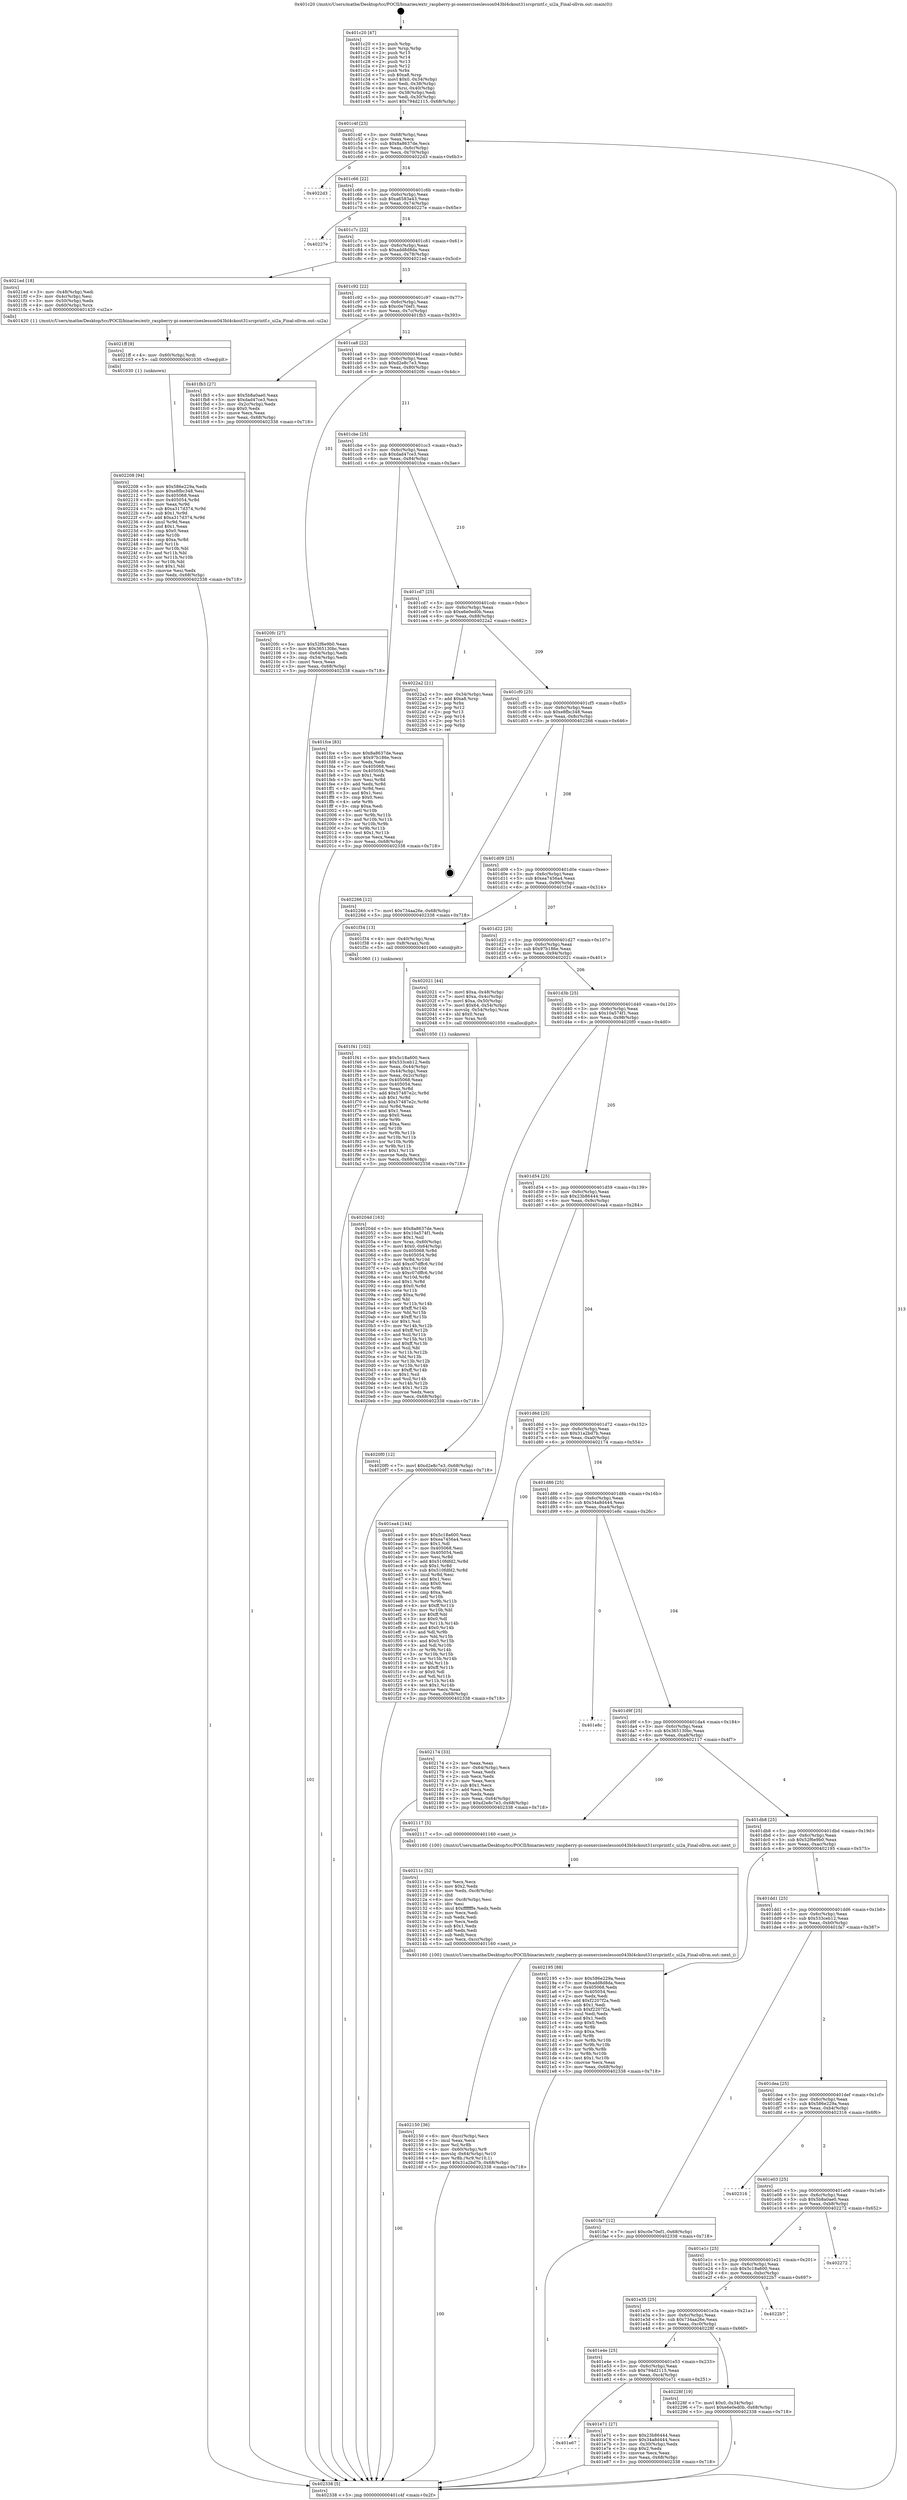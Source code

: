 digraph "0x401c20" {
  label = "0x401c20 (/mnt/c/Users/mathe/Desktop/tcc/POCII/binaries/extr_raspberry-pi-osexerciseslesson043bl4ckout31srcprintf.c_ui2a_Final-ollvm.out::main(0))"
  labelloc = "t"
  node[shape=record]

  Entry [label="",width=0.3,height=0.3,shape=circle,fillcolor=black,style=filled]
  "0x401c4f" [label="{
     0x401c4f [23]\l
     | [instrs]\l
     &nbsp;&nbsp;0x401c4f \<+3\>: mov -0x68(%rbp),%eax\l
     &nbsp;&nbsp;0x401c52 \<+2\>: mov %eax,%ecx\l
     &nbsp;&nbsp;0x401c54 \<+6\>: sub $0x8a8637de,%ecx\l
     &nbsp;&nbsp;0x401c5a \<+3\>: mov %eax,-0x6c(%rbp)\l
     &nbsp;&nbsp;0x401c5d \<+3\>: mov %ecx,-0x70(%rbp)\l
     &nbsp;&nbsp;0x401c60 \<+6\>: je 00000000004022d3 \<main+0x6b3\>\l
  }"]
  "0x4022d3" [label="{
     0x4022d3\l
  }", style=dashed]
  "0x401c66" [label="{
     0x401c66 [22]\l
     | [instrs]\l
     &nbsp;&nbsp;0x401c66 \<+5\>: jmp 0000000000401c6b \<main+0x4b\>\l
     &nbsp;&nbsp;0x401c6b \<+3\>: mov -0x6c(%rbp),%eax\l
     &nbsp;&nbsp;0x401c6e \<+5\>: sub $0xa6583a43,%eax\l
     &nbsp;&nbsp;0x401c73 \<+3\>: mov %eax,-0x74(%rbp)\l
     &nbsp;&nbsp;0x401c76 \<+6\>: je 000000000040227e \<main+0x65e\>\l
  }"]
  Exit [label="",width=0.3,height=0.3,shape=circle,fillcolor=black,style=filled,peripheries=2]
  "0x40227e" [label="{
     0x40227e\l
  }", style=dashed]
  "0x401c7c" [label="{
     0x401c7c [22]\l
     | [instrs]\l
     &nbsp;&nbsp;0x401c7c \<+5\>: jmp 0000000000401c81 \<main+0x61\>\l
     &nbsp;&nbsp;0x401c81 \<+3\>: mov -0x6c(%rbp),%eax\l
     &nbsp;&nbsp;0x401c84 \<+5\>: sub $0xadd8d8da,%eax\l
     &nbsp;&nbsp;0x401c89 \<+3\>: mov %eax,-0x78(%rbp)\l
     &nbsp;&nbsp;0x401c8c \<+6\>: je 00000000004021ed \<main+0x5cd\>\l
  }"]
  "0x402208" [label="{
     0x402208 [94]\l
     | [instrs]\l
     &nbsp;&nbsp;0x402208 \<+5\>: mov $0x586e229a,%edx\l
     &nbsp;&nbsp;0x40220d \<+5\>: mov $0xe8fbc348,%esi\l
     &nbsp;&nbsp;0x402212 \<+7\>: mov 0x405068,%eax\l
     &nbsp;&nbsp;0x402219 \<+8\>: mov 0x405054,%r8d\l
     &nbsp;&nbsp;0x402221 \<+3\>: mov %eax,%r9d\l
     &nbsp;&nbsp;0x402224 \<+7\>: sub $0xa317d374,%r9d\l
     &nbsp;&nbsp;0x40222b \<+4\>: sub $0x1,%r9d\l
     &nbsp;&nbsp;0x40222f \<+7\>: add $0xa317d374,%r9d\l
     &nbsp;&nbsp;0x402236 \<+4\>: imul %r9d,%eax\l
     &nbsp;&nbsp;0x40223a \<+3\>: and $0x1,%eax\l
     &nbsp;&nbsp;0x40223d \<+3\>: cmp $0x0,%eax\l
     &nbsp;&nbsp;0x402240 \<+4\>: sete %r10b\l
     &nbsp;&nbsp;0x402244 \<+4\>: cmp $0xa,%r8d\l
     &nbsp;&nbsp;0x402248 \<+4\>: setl %r11b\l
     &nbsp;&nbsp;0x40224c \<+3\>: mov %r10b,%bl\l
     &nbsp;&nbsp;0x40224f \<+3\>: and %r11b,%bl\l
     &nbsp;&nbsp;0x402252 \<+3\>: xor %r11b,%r10b\l
     &nbsp;&nbsp;0x402255 \<+3\>: or %r10b,%bl\l
     &nbsp;&nbsp;0x402258 \<+3\>: test $0x1,%bl\l
     &nbsp;&nbsp;0x40225b \<+3\>: cmovne %esi,%edx\l
     &nbsp;&nbsp;0x40225e \<+3\>: mov %edx,-0x68(%rbp)\l
     &nbsp;&nbsp;0x402261 \<+5\>: jmp 0000000000402338 \<main+0x718\>\l
  }"]
  "0x4021ed" [label="{
     0x4021ed [18]\l
     | [instrs]\l
     &nbsp;&nbsp;0x4021ed \<+3\>: mov -0x48(%rbp),%edi\l
     &nbsp;&nbsp;0x4021f0 \<+3\>: mov -0x4c(%rbp),%esi\l
     &nbsp;&nbsp;0x4021f3 \<+3\>: mov -0x50(%rbp),%edx\l
     &nbsp;&nbsp;0x4021f6 \<+4\>: mov -0x60(%rbp),%rcx\l
     &nbsp;&nbsp;0x4021fa \<+5\>: call 0000000000401420 \<ui2a\>\l
     | [calls]\l
     &nbsp;&nbsp;0x401420 \{1\} (/mnt/c/Users/mathe/Desktop/tcc/POCII/binaries/extr_raspberry-pi-osexerciseslesson043bl4ckout31srcprintf.c_ui2a_Final-ollvm.out::ui2a)\l
  }"]
  "0x401c92" [label="{
     0x401c92 [22]\l
     | [instrs]\l
     &nbsp;&nbsp;0x401c92 \<+5\>: jmp 0000000000401c97 \<main+0x77\>\l
     &nbsp;&nbsp;0x401c97 \<+3\>: mov -0x6c(%rbp),%eax\l
     &nbsp;&nbsp;0x401c9a \<+5\>: sub $0xc0e70ef1,%eax\l
     &nbsp;&nbsp;0x401c9f \<+3\>: mov %eax,-0x7c(%rbp)\l
     &nbsp;&nbsp;0x401ca2 \<+6\>: je 0000000000401fb3 \<main+0x393\>\l
  }"]
  "0x4021ff" [label="{
     0x4021ff [9]\l
     | [instrs]\l
     &nbsp;&nbsp;0x4021ff \<+4\>: mov -0x60(%rbp),%rdi\l
     &nbsp;&nbsp;0x402203 \<+5\>: call 0000000000401030 \<free@plt\>\l
     | [calls]\l
     &nbsp;&nbsp;0x401030 \{1\} (unknown)\l
  }"]
  "0x401fb3" [label="{
     0x401fb3 [27]\l
     | [instrs]\l
     &nbsp;&nbsp;0x401fb3 \<+5\>: mov $0x5b8a0ae0,%eax\l
     &nbsp;&nbsp;0x401fb8 \<+5\>: mov $0xdad47ce3,%ecx\l
     &nbsp;&nbsp;0x401fbd \<+3\>: mov -0x2c(%rbp),%edx\l
     &nbsp;&nbsp;0x401fc0 \<+3\>: cmp $0x0,%edx\l
     &nbsp;&nbsp;0x401fc3 \<+3\>: cmove %ecx,%eax\l
     &nbsp;&nbsp;0x401fc6 \<+3\>: mov %eax,-0x68(%rbp)\l
     &nbsp;&nbsp;0x401fc9 \<+5\>: jmp 0000000000402338 \<main+0x718\>\l
  }"]
  "0x401ca8" [label="{
     0x401ca8 [22]\l
     | [instrs]\l
     &nbsp;&nbsp;0x401ca8 \<+5\>: jmp 0000000000401cad \<main+0x8d\>\l
     &nbsp;&nbsp;0x401cad \<+3\>: mov -0x6c(%rbp),%eax\l
     &nbsp;&nbsp;0x401cb0 \<+5\>: sub $0xd2e8c7e3,%eax\l
     &nbsp;&nbsp;0x401cb5 \<+3\>: mov %eax,-0x80(%rbp)\l
     &nbsp;&nbsp;0x401cb8 \<+6\>: je 00000000004020fc \<main+0x4dc\>\l
  }"]
  "0x402150" [label="{
     0x402150 [36]\l
     | [instrs]\l
     &nbsp;&nbsp;0x402150 \<+6\>: mov -0xcc(%rbp),%ecx\l
     &nbsp;&nbsp;0x402156 \<+3\>: imul %eax,%ecx\l
     &nbsp;&nbsp;0x402159 \<+3\>: mov %cl,%r8b\l
     &nbsp;&nbsp;0x40215c \<+4\>: mov -0x60(%rbp),%r9\l
     &nbsp;&nbsp;0x402160 \<+4\>: movslq -0x64(%rbp),%r10\l
     &nbsp;&nbsp;0x402164 \<+4\>: mov %r8b,(%r9,%r10,1)\l
     &nbsp;&nbsp;0x402168 \<+7\>: movl $0x31a2bd7b,-0x68(%rbp)\l
     &nbsp;&nbsp;0x40216f \<+5\>: jmp 0000000000402338 \<main+0x718\>\l
  }"]
  "0x4020fc" [label="{
     0x4020fc [27]\l
     | [instrs]\l
     &nbsp;&nbsp;0x4020fc \<+5\>: mov $0x52f6e9b0,%eax\l
     &nbsp;&nbsp;0x402101 \<+5\>: mov $0x365130bc,%ecx\l
     &nbsp;&nbsp;0x402106 \<+3\>: mov -0x64(%rbp),%edx\l
     &nbsp;&nbsp;0x402109 \<+3\>: cmp -0x54(%rbp),%edx\l
     &nbsp;&nbsp;0x40210c \<+3\>: cmovl %ecx,%eax\l
     &nbsp;&nbsp;0x40210f \<+3\>: mov %eax,-0x68(%rbp)\l
     &nbsp;&nbsp;0x402112 \<+5\>: jmp 0000000000402338 \<main+0x718\>\l
  }"]
  "0x401cbe" [label="{
     0x401cbe [25]\l
     | [instrs]\l
     &nbsp;&nbsp;0x401cbe \<+5\>: jmp 0000000000401cc3 \<main+0xa3\>\l
     &nbsp;&nbsp;0x401cc3 \<+3\>: mov -0x6c(%rbp),%eax\l
     &nbsp;&nbsp;0x401cc6 \<+5\>: sub $0xdad47ce3,%eax\l
     &nbsp;&nbsp;0x401ccb \<+6\>: mov %eax,-0x84(%rbp)\l
     &nbsp;&nbsp;0x401cd1 \<+6\>: je 0000000000401fce \<main+0x3ae\>\l
  }"]
  "0x40211c" [label="{
     0x40211c [52]\l
     | [instrs]\l
     &nbsp;&nbsp;0x40211c \<+2\>: xor %ecx,%ecx\l
     &nbsp;&nbsp;0x40211e \<+5\>: mov $0x2,%edx\l
     &nbsp;&nbsp;0x402123 \<+6\>: mov %edx,-0xc8(%rbp)\l
     &nbsp;&nbsp;0x402129 \<+1\>: cltd\l
     &nbsp;&nbsp;0x40212a \<+6\>: mov -0xc8(%rbp),%esi\l
     &nbsp;&nbsp;0x402130 \<+2\>: idiv %esi\l
     &nbsp;&nbsp;0x402132 \<+6\>: imul $0xfffffffe,%edx,%edx\l
     &nbsp;&nbsp;0x402138 \<+2\>: mov %ecx,%edi\l
     &nbsp;&nbsp;0x40213a \<+2\>: sub %edx,%edi\l
     &nbsp;&nbsp;0x40213c \<+2\>: mov %ecx,%edx\l
     &nbsp;&nbsp;0x40213e \<+3\>: sub $0x1,%edx\l
     &nbsp;&nbsp;0x402141 \<+2\>: add %edx,%edi\l
     &nbsp;&nbsp;0x402143 \<+2\>: sub %edi,%ecx\l
     &nbsp;&nbsp;0x402145 \<+6\>: mov %ecx,-0xcc(%rbp)\l
     &nbsp;&nbsp;0x40214b \<+5\>: call 0000000000401160 \<next_i\>\l
     | [calls]\l
     &nbsp;&nbsp;0x401160 \{100\} (/mnt/c/Users/mathe/Desktop/tcc/POCII/binaries/extr_raspberry-pi-osexerciseslesson043bl4ckout31srcprintf.c_ui2a_Final-ollvm.out::next_i)\l
  }"]
  "0x401fce" [label="{
     0x401fce [83]\l
     | [instrs]\l
     &nbsp;&nbsp;0x401fce \<+5\>: mov $0x8a8637de,%eax\l
     &nbsp;&nbsp;0x401fd3 \<+5\>: mov $0x97b186e,%ecx\l
     &nbsp;&nbsp;0x401fd8 \<+2\>: xor %edx,%edx\l
     &nbsp;&nbsp;0x401fda \<+7\>: mov 0x405068,%esi\l
     &nbsp;&nbsp;0x401fe1 \<+7\>: mov 0x405054,%edi\l
     &nbsp;&nbsp;0x401fe8 \<+3\>: sub $0x1,%edx\l
     &nbsp;&nbsp;0x401feb \<+3\>: mov %esi,%r8d\l
     &nbsp;&nbsp;0x401fee \<+3\>: add %edx,%r8d\l
     &nbsp;&nbsp;0x401ff1 \<+4\>: imul %r8d,%esi\l
     &nbsp;&nbsp;0x401ff5 \<+3\>: and $0x1,%esi\l
     &nbsp;&nbsp;0x401ff8 \<+3\>: cmp $0x0,%esi\l
     &nbsp;&nbsp;0x401ffb \<+4\>: sete %r9b\l
     &nbsp;&nbsp;0x401fff \<+3\>: cmp $0xa,%edi\l
     &nbsp;&nbsp;0x402002 \<+4\>: setl %r10b\l
     &nbsp;&nbsp;0x402006 \<+3\>: mov %r9b,%r11b\l
     &nbsp;&nbsp;0x402009 \<+3\>: and %r10b,%r11b\l
     &nbsp;&nbsp;0x40200c \<+3\>: xor %r10b,%r9b\l
     &nbsp;&nbsp;0x40200f \<+3\>: or %r9b,%r11b\l
     &nbsp;&nbsp;0x402012 \<+4\>: test $0x1,%r11b\l
     &nbsp;&nbsp;0x402016 \<+3\>: cmovne %ecx,%eax\l
     &nbsp;&nbsp;0x402019 \<+3\>: mov %eax,-0x68(%rbp)\l
     &nbsp;&nbsp;0x40201c \<+5\>: jmp 0000000000402338 \<main+0x718\>\l
  }"]
  "0x401cd7" [label="{
     0x401cd7 [25]\l
     | [instrs]\l
     &nbsp;&nbsp;0x401cd7 \<+5\>: jmp 0000000000401cdc \<main+0xbc\>\l
     &nbsp;&nbsp;0x401cdc \<+3\>: mov -0x6c(%rbp),%eax\l
     &nbsp;&nbsp;0x401cdf \<+5\>: sub $0xe6e0ed0b,%eax\l
     &nbsp;&nbsp;0x401ce4 \<+6\>: mov %eax,-0x88(%rbp)\l
     &nbsp;&nbsp;0x401cea \<+6\>: je 00000000004022a2 \<main+0x682\>\l
  }"]
  "0x40204d" [label="{
     0x40204d [163]\l
     | [instrs]\l
     &nbsp;&nbsp;0x40204d \<+5\>: mov $0x8a8637de,%ecx\l
     &nbsp;&nbsp;0x402052 \<+5\>: mov $0x10a574f1,%edx\l
     &nbsp;&nbsp;0x402057 \<+3\>: mov $0x1,%sil\l
     &nbsp;&nbsp;0x40205a \<+4\>: mov %rax,-0x60(%rbp)\l
     &nbsp;&nbsp;0x40205e \<+7\>: movl $0x0,-0x64(%rbp)\l
     &nbsp;&nbsp;0x402065 \<+8\>: mov 0x405068,%r8d\l
     &nbsp;&nbsp;0x40206d \<+8\>: mov 0x405054,%r9d\l
     &nbsp;&nbsp;0x402075 \<+3\>: mov %r8d,%r10d\l
     &nbsp;&nbsp;0x402078 \<+7\>: add $0xc07dffc6,%r10d\l
     &nbsp;&nbsp;0x40207f \<+4\>: sub $0x1,%r10d\l
     &nbsp;&nbsp;0x402083 \<+7\>: sub $0xc07dffc6,%r10d\l
     &nbsp;&nbsp;0x40208a \<+4\>: imul %r10d,%r8d\l
     &nbsp;&nbsp;0x40208e \<+4\>: and $0x1,%r8d\l
     &nbsp;&nbsp;0x402092 \<+4\>: cmp $0x0,%r8d\l
     &nbsp;&nbsp;0x402096 \<+4\>: sete %r11b\l
     &nbsp;&nbsp;0x40209a \<+4\>: cmp $0xa,%r9d\l
     &nbsp;&nbsp;0x40209e \<+3\>: setl %bl\l
     &nbsp;&nbsp;0x4020a1 \<+3\>: mov %r11b,%r14b\l
     &nbsp;&nbsp;0x4020a4 \<+4\>: xor $0xff,%r14b\l
     &nbsp;&nbsp;0x4020a8 \<+3\>: mov %bl,%r15b\l
     &nbsp;&nbsp;0x4020ab \<+4\>: xor $0xff,%r15b\l
     &nbsp;&nbsp;0x4020af \<+4\>: xor $0x1,%sil\l
     &nbsp;&nbsp;0x4020b3 \<+3\>: mov %r14b,%r12b\l
     &nbsp;&nbsp;0x4020b6 \<+4\>: and $0xff,%r12b\l
     &nbsp;&nbsp;0x4020ba \<+3\>: and %sil,%r11b\l
     &nbsp;&nbsp;0x4020bd \<+3\>: mov %r15b,%r13b\l
     &nbsp;&nbsp;0x4020c0 \<+4\>: and $0xff,%r13b\l
     &nbsp;&nbsp;0x4020c4 \<+3\>: and %sil,%bl\l
     &nbsp;&nbsp;0x4020c7 \<+3\>: or %r11b,%r12b\l
     &nbsp;&nbsp;0x4020ca \<+3\>: or %bl,%r13b\l
     &nbsp;&nbsp;0x4020cd \<+3\>: xor %r13b,%r12b\l
     &nbsp;&nbsp;0x4020d0 \<+3\>: or %r15b,%r14b\l
     &nbsp;&nbsp;0x4020d3 \<+4\>: xor $0xff,%r14b\l
     &nbsp;&nbsp;0x4020d7 \<+4\>: or $0x1,%sil\l
     &nbsp;&nbsp;0x4020db \<+3\>: and %sil,%r14b\l
     &nbsp;&nbsp;0x4020de \<+3\>: or %r14b,%r12b\l
     &nbsp;&nbsp;0x4020e1 \<+4\>: test $0x1,%r12b\l
     &nbsp;&nbsp;0x4020e5 \<+3\>: cmovne %edx,%ecx\l
     &nbsp;&nbsp;0x4020e8 \<+3\>: mov %ecx,-0x68(%rbp)\l
     &nbsp;&nbsp;0x4020eb \<+5\>: jmp 0000000000402338 \<main+0x718\>\l
  }"]
  "0x4022a2" [label="{
     0x4022a2 [21]\l
     | [instrs]\l
     &nbsp;&nbsp;0x4022a2 \<+3\>: mov -0x34(%rbp),%eax\l
     &nbsp;&nbsp;0x4022a5 \<+7\>: add $0xa8,%rsp\l
     &nbsp;&nbsp;0x4022ac \<+1\>: pop %rbx\l
     &nbsp;&nbsp;0x4022ad \<+2\>: pop %r12\l
     &nbsp;&nbsp;0x4022af \<+2\>: pop %r13\l
     &nbsp;&nbsp;0x4022b1 \<+2\>: pop %r14\l
     &nbsp;&nbsp;0x4022b3 \<+2\>: pop %r15\l
     &nbsp;&nbsp;0x4022b5 \<+1\>: pop %rbp\l
     &nbsp;&nbsp;0x4022b6 \<+1\>: ret\l
  }"]
  "0x401cf0" [label="{
     0x401cf0 [25]\l
     | [instrs]\l
     &nbsp;&nbsp;0x401cf0 \<+5\>: jmp 0000000000401cf5 \<main+0xd5\>\l
     &nbsp;&nbsp;0x401cf5 \<+3\>: mov -0x6c(%rbp),%eax\l
     &nbsp;&nbsp;0x401cf8 \<+5\>: sub $0xe8fbc348,%eax\l
     &nbsp;&nbsp;0x401cfd \<+6\>: mov %eax,-0x8c(%rbp)\l
     &nbsp;&nbsp;0x401d03 \<+6\>: je 0000000000402266 \<main+0x646\>\l
  }"]
  "0x401f41" [label="{
     0x401f41 [102]\l
     | [instrs]\l
     &nbsp;&nbsp;0x401f41 \<+5\>: mov $0x5c18a600,%ecx\l
     &nbsp;&nbsp;0x401f46 \<+5\>: mov $0x533ceb12,%edx\l
     &nbsp;&nbsp;0x401f4b \<+3\>: mov %eax,-0x44(%rbp)\l
     &nbsp;&nbsp;0x401f4e \<+3\>: mov -0x44(%rbp),%eax\l
     &nbsp;&nbsp;0x401f51 \<+3\>: mov %eax,-0x2c(%rbp)\l
     &nbsp;&nbsp;0x401f54 \<+7\>: mov 0x405068,%eax\l
     &nbsp;&nbsp;0x401f5b \<+7\>: mov 0x405054,%esi\l
     &nbsp;&nbsp;0x401f62 \<+3\>: mov %eax,%r8d\l
     &nbsp;&nbsp;0x401f65 \<+7\>: add $0x57487e2c,%r8d\l
     &nbsp;&nbsp;0x401f6c \<+4\>: sub $0x1,%r8d\l
     &nbsp;&nbsp;0x401f70 \<+7\>: sub $0x57487e2c,%r8d\l
     &nbsp;&nbsp;0x401f77 \<+4\>: imul %r8d,%eax\l
     &nbsp;&nbsp;0x401f7b \<+3\>: and $0x1,%eax\l
     &nbsp;&nbsp;0x401f7e \<+3\>: cmp $0x0,%eax\l
     &nbsp;&nbsp;0x401f81 \<+4\>: sete %r9b\l
     &nbsp;&nbsp;0x401f85 \<+3\>: cmp $0xa,%esi\l
     &nbsp;&nbsp;0x401f88 \<+4\>: setl %r10b\l
     &nbsp;&nbsp;0x401f8c \<+3\>: mov %r9b,%r11b\l
     &nbsp;&nbsp;0x401f8f \<+3\>: and %r10b,%r11b\l
     &nbsp;&nbsp;0x401f92 \<+3\>: xor %r10b,%r9b\l
     &nbsp;&nbsp;0x401f95 \<+3\>: or %r9b,%r11b\l
     &nbsp;&nbsp;0x401f98 \<+4\>: test $0x1,%r11b\l
     &nbsp;&nbsp;0x401f9c \<+3\>: cmovne %edx,%ecx\l
     &nbsp;&nbsp;0x401f9f \<+3\>: mov %ecx,-0x68(%rbp)\l
     &nbsp;&nbsp;0x401fa2 \<+5\>: jmp 0000000000402338 \<main+0x718\>\l
  }"]
  "0x402266" [label="{
     0x402266 [12]\l
     | [instrs]\l
     &nbsp;&nbsp;0x402266 \<+7\>: movl $0x734aa26e,-0x68(%rbp)\l
     &nbsp;&nbsp;0x40226d \<+5\>: jmp 0000000000402338 \<main+0x718\>\l
  }"]
  "0x401d09" [label="{
     0x401d09 [25]\l
     | [instrs]\l
     &nbsp;&nbsp;0x401d09 \<+5\>: jmp 0000000000401d0e \<main+0xee\>\l
     &nbsp;&nbsp;0x401d0e \<+3\>: mov -0x6c(%rbp),%eax\l
     &nbsp;&nbsp;0x401d11 \<+5\>: sub $0xea7456a4,%eax\l
     &nbsp;&nbsp;0x401d16 \<+6\>: mov %eax,-0x90(%rbp)\l
     &nbsp;&nbsp;0x401d1c \<+6\>: je 0000000000401f34 \<main+0x314\>\l
  }"]
  "0x401c20" [label="{
     0x401c20 [47]\l
     | [instrs]\l
     &nbsp;&nbsp;0x401c20 \<+1\>: push %rbp\l
     &nbsp;&nbsp;0x401c21 \<+3\>: mov %rsp,%rbp\l
     &nbsp;&nbsp;0x401c24 \<+2\>: push %r15\l
     &nbsp;&nbsp;0x401c26 \<+2\>: push %r14\l
     &nbsp;&nbsp;0x401c28 \<+2\>: push %r13\l
     &nbsp;&nbsp;0x401c2a \<+2\>: push %r12\l
     &nbsp;&nbsp;0x401c2c \<+1\>: push %rbx\l
     &nbsp;&nbsp;0x401c2d \<+7\>: sub $0xa8,%rsp\l
     &nbsp;&nbsp;0x401c34 \<+7\>: movl $0x0,-0x34(%rbp)\l
     &nbsp;&nbsp;0x401c3b \<+3\>: mov %edi,-0x38(%rbp)\l
     &nbsp;&nbsp;0x401c3e \<+4\>: mov %rsi,-0x40(%rbp)\l
     &nbsp;&nbsp;0x401c42 \<+3\>: mov -0x38(%rbp),%edi\l
     &nbsp;&nbsp;0x401c45 \<+3\>: mov %edi,-0x30(%rbp)\l
     &nbsp;&nbsp;0x401c48 \<+7\>: movl $0x794d2115,-0x68(%rbp)\l
  }"]
  "0x401f34" [label="{
     0x401f34 [13]\l
     | [instrs]\l
     &nbsp;&nbsp;0x401f34 \<+4\>: mov -0x40(%rbp),%rax\l
     &nbsp;&nbsp;0x401f38 \<+4\>: mov 0x8(%rax),%rdi\l
     &nbsp;&nbsp;0x401f3c \<+5\>: call 0000000000401060 \<atoi@plt\>\l
     | [calls]\l
     &nbsp;&nbsp;0x401060 \{1\} (unknown)\l
  }"]
  "0x401d22" [label="{
     0x401d22 [25]\l
     | [instrs]\l
     &nbsp;&nbsp;0x401d22 \<+5\>: jmp 0000000000401d27 \<main+0x107\>\l
     &nbsp;&nbsp;0x401d27 \<+3\>: mov -0x6c(%rbp),%eax\l
     &nbsp;&nbsp;0x401d2a \<+5\>: sub $0x97b186e,%eax\l
     &nbsp;&nbsp;0x401d2f \<+6\>: mov %eax,-0x94(%rbp)\l
     &nbsp;&nbsp;0x401d35 \<+6\>: je 0000000000402021 \<main+0x401\>\l
  }"]
  "0x402338" [label="{
     0x402338 [5]\l
     | [instrs]\l
     &nbsp;&nbsp;0x402338 \<+5\>: jmp 0000000000401c4f \<main+0x2f\>\l
  }"]
  "0x402021" [label="{
     0x402021 [44]\l
     | [instrs]\l
     &nbsp;&nbsp;0x402021 \<+7\>: movl $0xa,-0x48(%rbp)\l
     &nbsp;&nbsp;0x402028 \<+7\>: movl $0xa,-0x4c(%rbp)\l
     &nbsp;&nbsp;0x40202f \<+7\>: movl $0xa,-0x50(%rbp)\l
     &nbsp;&nbsp;0x402036 \<+7\>: movl $0x64,-0x54(%rbp)\l
     &nbsp;&nbsp;0x40203d \<+4\>: movslq -0x54(%rbp),%rax\l
     &nbsp;&nbsp;0x402041 \<+4\>: shl $0x0,%rax\l
     &nbsp;&nbsp;0x402045 \<+3\>: mov %rax,%rdi\l
     &nbsp;&nbsp;0x402048 \<+5\>: call 0000000000401050 \<malloc@plt\>\l
     | [calls]\l
     &nbsp;&nbsp;0x401050 \{1\} (unknown)\l
  }"]
  "0x401d3b" [label="{
     0x401d3b [25]\l
     | [instrs]\l
     &nbsp;&nbsp;0x401d3b \<+5\>: jmp 0000000000401d40 \<main+0x120\>\l
     &nbsp;&nbsp;0x401d40 \<+3\>: mov -0x6c(%rbp),%eax\l
     &nbsp;&nbsp;0x401d43 \<+5\>: sub $0x10a574f1,%eax\l
     &nbsp;&nbsp;0x401d48 \<+6\>: mov %eax,-0x98(%rbp)\l
     &nbsp;&nbsp;0x401d4e \<+6\>: je 00000000004020f0 \<main+0x4d0\>\l
  }"]
  "0x401e67" [label="{
     0x401e67\l
  }", style=dashed]
  "0x4020f0" [label="{
     0x4020f0 [12]\l
     | [instrs]\l
     &nbsp;&nbsp;0x4020f0 \<+7\>: movl $0xd2e8c7e3,-0x68(%rbp)\l
     &nbsp;&nbsp;0x4020f7 \<+5\>: jmp 0000000000402338 \<main+0x718\>\l
  }"]
  "0x401d54" [label="{
     0x401d54 [25]\l
     | [instrs]\l
     &nbsp;&nbsp;0x401d54 \<+5\>: jmp 0000000000401d59 \<main+0x139\>\l
     &nbsp;&nbsp;0x401d59 \<+3\>: mov -0x6c(%rbp),%eax\l
     &nbsp;&nbsp;0x401d5c \<+5\>: sub $0x23b86444,%eax\l
     &nbsp;&nbsp;0x401d61 \<+6\>: mov %eax,-0x9c(%rbp)\l
     &nbsp;&nbsp;0x401d67 \<+6\>: je 0000000000401ea4 \<main+0x284\>\l
  }"]
  "0x401e71" [label="{
     0x401e71 [27]\l
     | [instrs]\l
     &nbsp;&nbsp;0x401e71 \<+5\>: mov $0x23b86444,%eax\l
     &nbsp;&nbsp;0x401e76 \<+5\>: mov $0x34a8d444,%ecx\l
     &nbsp;&nbsp;0x401e7b \<+3\>: mov -0x30(%rbp),%edx\l
     &nbsp;&nbsp;0x401e7e \<+3\>: cmp $0x2,%edx\l
     &nbsp;&nbsp;0x401e81 \<+3\>: cmovne %ecx,%eax\l
     &nbsp;&nbsp;0x401e84 \<+3\>: mov %eax,-0x68(%rbp)\l
     &nbsp;&nbsp;0x401e87 \<+5\>: jmp 0000000000402338 \<main+0x718\>\l
  }"]
  "0x401ea4" [label="{
     0x401ea4 [144]\l
     | [instrs]\l
     &nbsp;&nbsp;0x401ea4 \<+5\>: mov $0x5c18a600,%eax\l
     &nbsp;&nbsp;0x401ea9 \<+5\>: mov $0xea7456a4,%ecx\l
     &nbsp;&nbsp;0x401eae \<+2\>: mov $0x1,%dl\l
     &nbsp;&nbsp;0x401eb0 \<+7\>: mov 0x405068,%esi\l
     &nbsp;&nbsp;0x401eb7 \<+7\>: mov 0x405054,%edi\l
     &nbsp;&nbsp;0x401ebe \<+3\>: mov %esi,%r8d\l
     &nbsp;&nbsp;0x401ec1 \<+7\>: add $0x510fdfd2,%r8d\l
     &nbsp;&nbsp;0x401ec8 \<+4\>: sub $0x1,%r8d\l
     &nbsp;&nbsp;0x401ecc \<+7\>: sub $0x510fdfd2,%r8d\l
     &nbsp;&nbsp;0x401ed3 \<+4\>: imul %r8d,%esi\l
     &nbsp;&nbsp;0x401ed7 \<+3\>: and $0x1,%esi\l
     &nbsp;&nbsp;0x401eda \<+3\>: cmp $0x0,%esi\l
     &nbsp;&nbsp;0x401edd \<+4\>: sete %r9b\l
     &nbsp;&nbsp;0x401ee1 \<+3\>: cmp $0xa,%edi\l
     &nbsp;&nbsp;0x401ee4 \<+4\>: setl %r10b\l
     &nbsp;&nbsp;0x401ee8 \<+3\>: mov %r9b,%r11b\l
     &nbsp;&nbsp;0x401eeb \<+4\>: xor $0xff,%r11b\l
     &nbsp;&nbsp;0x401eef \<+3\>: mov %r10b,%bl\l
     &nbsp;&nbsp;0x401ef2 \<+3\>: xor $0xff,%bl\l
     &nbsp;&nbsp;0x401ef5 \<+3\>: xor $0x0,%dl\l
     &nbsp;&nbsp;0x401ef8 \<+3\>: mov %r11b,%r14b\l
     &nbsp;&nbsp;0x401efb \<+4\>: and $0x0,%r14b\l
     &nbsp;&nbsp;0x401eff \<+3\>: and %dl,%r9b\l
     &nbsp;&nbsp;0x401f02 \<+3\>: mov %bl,%r15b\l
     &nbsp;&nbsp;0x401f05 \<+4\>: and $0x0,%r15b\l
     &nbsp;&nbsp;0x401f09 \<+3\>: and %dl,%r10b\l
     &nbsp;&nbsp;0x401f0c \<+3\>: or %r9b,%r14b\l
     &nbsp;&nbsp;0x401f0f \<+3\>: or %r10b,%r15b\l
     &nbsp;&nbsp;0x401f12 \<+3\>: xor %r15b,%r14b\l
     &nbsp;&nbsp;0x401f15 \<+3\>: or %bl,%r11b\l
     &nbsp;&nbsp;0x401f18 \<+4\>: xor $0xff,%r11b\l
     &nbsp;&nbsp;0x401f1c \<+3\>: or $0x0,%dl\l
     &nbsp;&nbsp;0x401f1f \<+3\>: and %dl,%r11b\l
     &nbsp;&nbsp;0x401f22 \<+3\>: or %r11b,%r14b\l
     &nbsp;&nbsp;0x401f25 \<+4\>: test $0x1,%r14b\l
     &nbsp;&nbsp;0x401f29 \<+3\>: cmovne %ecx,%eax\l
     &nbsp;&nbsp;0x401f2c \<+3\>: mov %eax,-0x68(%rbp)\l
     &nbsp;&nbsp;0x401f2f \<+5\>: jmp 0000000000402338 \<main+0x718\>\l
  }"]
  "0x401d6d" [label="{
     0x401d6d [25]\l
     | [instrs]\l
     &nbsp;&nbsp;0x401d6d \<+5\>: jmp 0000000000401d72 \<main+0x152\>\l
     &nbsp;&nbsp;0x401d72 \<+3\>: mov -0x6c(%rbp),%eax\l
     &nbsp;&nbsp;0x401d75 \<+5\>: sub $0x31a2bd7b,%eax\l
     &nbsp;&nbsp;0x401d7a \<+6\>: mov %eax,-0xa0(%rbp)\l
     &nbsp;&nbsp;0x401d80 \<+6\>: je 0000000000402174 \<main+0x554\>\l
  }"]
  "0x401e4e" [label="{
     0x401e4e [25]\l
     | [instrs]\l
     &nbsp;&nbsp;0x401e4e \<+5\>: jmp 0000000000401e53 \<main+0x233\>\l
     &nbsp;&nbsp;0x401e53 \<+3\>: mov -0x6c(%rbp),%eax\l
     &nbsp;&nbsp;0x401e56 \<+5\>: sub $0x794d2115,%eax\l
     &nbsp;&nbsp;0x401e5b \<+6\>: mov %eax,-0xc4(%rbp)\l
     &nbsp;&nbsp;0x401e61 \<+6\>: je 0000000000401e71 \<main+0x251\>\l
  }"]
  "0x402174" [label="{
     0x402174 [33]\l
     | [instrs]\l
     &nbsp;&nbsp;0x402174 \<+2\>: xor %eax,%eax\l
     &nbsp;&nbsp;0x402176 \<+3\>: mov -0x64(%rbp),%ecx\l
     &nbsp;&nbsp;0x402179 \<+2\>: mov %eax,%edx\l
     &nbsp;&nbsp;0x40217b \<+2\>: sub %ecx,%edx\l
     &nbsp;&nbsp;0x40217d \<+2\>: mov %eax,%ecx\l
     &nbsp;&nbsp;0x40217f \<+3\>: sub $0x1,%ecx\l
     &nbsp;&nbsp;0x402182 \<+2\>: add %ecx,%edx\l
     &nbsp;&nbsp;0x402184 \<+2\>: sub %edx,%eax\l
     &nbsp;&nbsp;0x402186 \<+3\>: mov %eax,-0x64(%rbp)\l
     &nbsp;&nbsp;0x402189 \<+7\>: movl $0xd2e8c7e3,-0x68(%rbp)\l
     &nbsp;&nbsp;0x402190 \<+5\>: jmp 0000000000402338 \<main+0x718\>\l
  }"]
  "0x401d86" [label="{
     0x401d86 [25]\l
     | [instrs]\l
     &nbsp;&nbsp;0x401d86 \<+5\>: jmp 0000000000401d8b \<main+0x16b\>\l
     &nbsp;&nbsp;0x401d8b \<+3\>: mov -0x6c(%rbp),%eax\l
     &nbsp;&nbsp;0x401d8e \<+5\>: sub $0x34a8d444,%eax\l
     &nbsp;&nbsp;0x401d93 \<+6\>: mov %eax,-0xa4(%rbp)\l
     &nbsp;&nbsp;0x401d99 \<+6\>: je 0000000000401e8c \<main+0x26c\>\l
  }"]
  "0x40228f" [label="{
     0x40228f [19]\l
     | [instrs]\l
     &nbsp;&nbsp;0x40228f \<+7\>: movl $0x0,-0x34(%rbp)\l
     &nbsp;&nbsp;0x402296 \<+7\>: movl $0xe6e0ed0b,-0x68(%rbp)\l
     &nbsp;&nbsp;0x40229d \<+5\>: jmp 0000000000402338 \<main+0x718\>\l
  }"]
  "0x401e8c" [label="{
     0x401e8c\l
  }", style=dashed]
  "0x401d9f" [label="{
     0x401d9f [25]\l
     | [instrs]\l
     &nbsp;&nbsp;0x401d9f \<+5\>: jmp 0000000000401da4 \<main+0x184\>\l
     &nbsp;&nbsp;0x401da4 \<+3\>: mov -0x6c(%rbp),%eax\l
     &nbsp;&nbsp;0x401da7 \<+5\>: sub $0x365130bc,%eax\l
     &nbsp;&nbsp;0x401dac \<+6\>: mov %eax,-0xa8(%rbp)\l
     &nbsp;&nbsp;0x401db2 \<+6\>: je 0000000000402117 \<main+0x4f7\>\l
  }"]
  "0x401e35" [label="{
     0x401e35 [25]\l
     | [instrs]\l
     &nbsp;&nbsp;0x401e35 \<+5\>: jmp 0000000000401e3a \<main+0x21a\>\l
     &nbsp;&nbsp;0x401e3a \<+3\>: mov -0x6c(%rbp),%eax\l
     &nbsp;&nbsp;0x401e3d \<+5\>: sub $0x734aa26e,%eax\l
     &nbsp;&nbsp;0x401e42 \<+6\>: mov %eax,-0xc0(%rbp)\l
     &nbsp;&nbsp;0x401e48 \<+6\>: je 000000000040228f \<main+0x66f\>\l
  }"]
  "0x402117" [label="{
     0x402117 [5]\l
     | [instrs]\l
     &nbsp;&nbsp;0x402117 \<+5\>: call 0000000000401160 \<next_i\>\l
     | [calls]\l
     &nbsp;&nbsp;0x401160 \{100\} (/mnt/c/Users/mathe/Desktop/tcc/POCII/binaries/extr_raspberry-pi-osexerciseslesson043bl4ckout31srcprintf.c_ui2a_Final-ollvm.out::next_i)\l
  }"]
  "0x401db8" [label="{
     0x401db8 [25]\l
     | [instrs]\l
     &nbsp;&nbsp;0x401db8 \<+5\>: jmp 0000000000401dbd \<main+0x19d\>\l
     &nbsp;&nbsp;0x401dbd \<+3\>: mov -0x6c(%rbp),%eax\l
     &nbsp;&nbsp;0x401dc0 \<+5\>: sub $0x52f6e9b0,%eax\l
     &nbsp;&nbsp;0x401dc5 \<+6\>: mov %eax,-0xac(%rbp)\l
     &nbsp;&nbsp;0x401dcb \<+6\>: je 0000000000402195 \<main+0x575\>\l
  }"]
  "0x4022b7" [label="{
     0x4022b7\l
  }", style=dashed]
  "0x402195" [label="{
     0x402195 [88]\l
     | [instrs]\l
     &nbsp;&nbsp;0x402195 \<+5\>: mov $0x586e229a,%eax\l
     &nbsp;&nbsp;0x40219a \<+5\>: mov $0xadd8d8da,%ecx\l
     &nbsp;&nbsp;0x40219f \<+7\>: mov 0x405068,%edx\l
     &nbsp;&nbsp;0x4021a6 \<+7\>: mov 0x405054,%esi\l
     &nbsp;&nbsp;0x4021ad \<+2\>: mov %edx,%edi\l
     &nbsp;&nbsp;0x4021af \<+6\>: add $0xf2207f2a,%edi\l
     &nbsp;&nbsp;0x4021b5 \<+3\>: sub $0x1,%edi\l
     &nbsp;&nbsp;0x4021b8 \<+6\>: sub $0xf2207f2a,%edi\l
     &nbsp;&nbsp;0x4021be \<+3\>: imul %edi,%edx\l
     &nbsp;&nbsp;0x4021c1 \<+3\>: and $0x1,%edx\l
     &nbsp;&nbsp;0x4021c4 \<+3\>: cmp $0x0,%edx\l
     &nbsp;&nbsp;0x4021c7 \<+4\>: sete %r8b\l
     &nbsp;&nbsp;0x4021cb \<+3\>: cmp $0xa,%esi\l
     &nbsp;&nbsp;0x4021ce \<+4\>: setl %r9b\l
     &nbsp;&nbsp;0x4021d2 \<+3\>: mov %r8b,%r10b\l
     &nbsp;&nbsp;0x4021d5 \<+3\>: and %r9b,%r10b\l
     &nbsp;&nbsp;0x4021d8 \<+3\>: xor %r9b,%r8b\l
     &nbsp;&nbsp;0x4021db \<+3\>: or %r8b,%r10b\l
     &nbsp;&nbsp;0x4021de \<+4\>: test $0x1,%r10b\l
     &nbsp;&nbsp;0x4021e2 \<+3\>: cmovne %ecx,%eax\l
     &nbsp;&nbsp;0x4021e5 \<+3\>: mov %eax,-0x68(%rbp)\l
     &nbsp;&nbsp;0x4021e8 \<+5\>: jmp 0000000000402338 \<main+0x718\>\l
  }"]
  "0x401dd1" [label="{
     0x401dd1 [25]\l
     | [instrs]\l
     &nbsp;&nbsp;0x401dd1 \<+5\>: jmp 0000000000401dd6 \<main+0x1b6\>\l
     &nbsp;&nbsp;0x401dd6 \<+3\>: mov -0x6c(%rbp),%eax\l
     &nbsp;&nbsp;0x401dd9 \<+5\>: sub $0x533ceb12,%eax\l
     &nbsp;&nbsp;0x401dde \<+6\>: mov %eax,-0xb0(%rbp)\l
     &nbsp;&nbsp;0x401de4 \<+6\>: je 0000000000401fa7 \<main+0x387\>\l
  }"]
  "0x401e1c" [label="{
     0x401e1c [25]\l
     | [instrs]\l
     &nbsp;&nbsp;0x401e1c \<+5\>: jmp 0000000000401e21 \<main+0x201\>\l
     &nbsp;&nbsp;0x401e21 \<+3\>: mov -0x6c(%rbp),%eax\l
     &nbsp;&nbsp;0x401e24 \<+5\>: sub $0x5c18a600,%eax\l
     &nbsp;&nbsp;0x401e29 \<+6\>: mov %eax,-0xbc(%rbp)\l
     &nbsp;&nbsp;0x401e2f \<+6\>: je 00000000004022b7 \<main+0x697\>\l
  }"]
  "0x401fa7" [label="{
     0x401fa7 [12]\l
     | [instrs]\l
     &nbsp;&nbsp;0x401fa7 \<+7\>: movl $0xc0e70ef1,-0x68(%rbp)\l
     &nbsp;&nbsp;0x401fae \<+5\>: jmp 0000000000402338 \<main+0x718\>\l
  }"]
  "0x401dea" [label="{
     0x401dea [25]\l
     | [instrs]\l
     &nbsp;&nbsp;0x401dea \<+5\>: jmp 0000000000401def \<main+0x1cf\>\l
     &nbsp;&nbsp;0x401def \<+3\>: mov -0x6c(%rbp),%eax\l
     &nbsp;&nbsp;0x401df2 \<+5\>: sub $0x586e229a,%eax\l
     &nbsp;&nbsp;0x401df7 \<+6\>: mov %eax,-0xb4(%rbp)\l
     &nbsp;&nbsp;0x401dfd \<+6\>: je 0000000000402316 \<main+0x6f6\>\l
  }"]
  "0x402272" [label="{
     0x402272\l
  }", style=dashed]
  "0x402316" [label="{
     0x402316\l
  }", style=dashed]
  "0x401e03" [label="{
     0x401e03 [25]\l
     | [instrs]\l
     &nbsp;&nbsp;0x401e03 \<+5\>: jmp 0000000000401e08 \<main+0x1e8\>\l
     &nbsp;&nbsp;0x401e08 \<+3\>: mov -0x6c(%rbp),%eax\l
     &nbsp;&nbsp;0x401e0b \<+5\>: sub $0x5b8a0ae0,%eax\l
     &nbsp;&nbsp;0x401e10 \<+6\>: mov %eax,-0xb8(%rbp)\l
     &nbsp;&nbsp;0x401e16 \<+6\>: je 0000000000402272 \<main+0x652\>\l
  }"]
  Entry -> "0x401c20" [label=" 1"]
  "0x401c4f" -> "0x4022d3" [label=" 0"]
  "0x401c4f" -> "0x401c66" [label=" 314"]
  "0x4022a2" -> Exit [label=" 1"]
  "0x401c66" -> "0x40227e" [label=" 0"]
  "0x401c66" -> "0x401c7c" [label=" 314"]
  "0x40228f" -> "0x402338" [label=" 1"]
  "0x401c7c" -> "0x4021ed" [label=" 1"]
  "0x401c7c" -> "0x401c92" [label=" 313"]
  "0x402266" -> "0x402338" [label=" 1"]
  "0x401c92" -> "0x401fb3" [label=" 1"]
  "0x401c92" -> "0x401ca8" [label=" 312"]
  "0x402208" -> "0x402338" [label=" 1"]
  "0x401ca8" -> "0x4020fc" [label=" 101"]
  "0x401ca8" -> "0x401cbe" [label=" 211"]
  "0x4021ff" -> "0x402208" [label=" 1"]
  "0x401cbe" -> "0x401fce" [label=" 1"]
  "0x401cbe" -> "0x401cd7" [label=" 210"]
  "0x4021ed" -> "0x4021ff" [label=" 1"]
  "0x401cd7" -> "0x4022a2" [label=" 1"]
  "0x401cd7" -> "0x401cf0" [label=" 209"]
  "0x402195" -> "0x402338" [label=" 1"]
  "0x401cf0" -> "0x402266" [label=" 1"]
  "0x401cf0" -> "0x401d09" [label=" 208"]
  "0x402174" -> "0x402338" [label=" 100"]
  "0x401d09" -> "0x401f34" [label=" 1"]
  "0x401d09" -> "0x401d22" [label=" 207"]
  "0x402150" -> "0x402338" [label=" 100"]
  "0x401d22" -> "0x402021" [label=" 1"]
  "0x401d22" -> "0x401d3b" [label=" 206"]
  "0x40211c" -> "0x402150" [label=" 100"]
  "0x401d3b" -> "0x4020f0" [label=" 1"]
  "0x401d3b" -> "0x401d54" [label=" 205"]
  "0x402117" -> "0x40211c" [label=" 100"]
  "0x401d54" -> "0x401ea4" [label=" 1"]
  "0x401d54" -> "0x401d6d" [label=" 204"]
  "0x4020fc" -> "0x402338" [label=" 101"]
  "0x401d6d" -> "0x402174" [label=" 100"]
  "0x401d6d" -> "0x401d86" [label=" 104"]
  "0x40204d" -> "0x402338" [label=" 1"]
  "0x401d86" -> "0x401e8c" [label=" 0"]
  "0x401d86" -> "0x401d9f" [label=" 104"]
  "0x402021" -> "0x40204d" [label=" 1"]
  "0x401d9f" -> "0x402117" [label=" 100"]
  "0x401d9f" -> "0x401db8" [label=" 4"]
  "0x401fb3" -> "0x402338" [label=" 1"]
  "0x401db8" -> "0x402195" [label=" 1"]
  "0x401db8" -> "0x401dd1" [label=" 3"]
  "0x401fa7" -> "0x402338" [label=" 1"]
  "0x401dd1" -> "0x401fa7" [label=" 1"]
  "0x401dd1" -> "0x401dea" [label=" 2"]
  "0x401f34" -> "0x401f41" [label=" 1"]
  "0x401dea" -> "0x402316" [label=" 0"]
  "0x401dea" -> "0x401e03" [label=" 2"]
  "0x401ea4" -> "0x402338" [label=" 1"]
  "0x401e03" -> "0x402272" [label=" 0"]
  "0x401e03" -> "0x401e1c" [label=" 2"]
  "0x401f41" -> "0x402338" [label=" 1"]
  "0x401e1c" -> "0x4022b7" [label=" 0"]
  "0x401e1c" -> "0x401e35" [label=" 2"]
  "0x401fce" -> "0x402338" [label=" 1"]
  "0x401e35" -> "0x40228f" [label=" 1"]
  "0x401e35" -> "0x401e4e" [label=" 1"]
  "0x4020f0" -> "0x402338" [label=" 1"]
  "0x401e4e" -> "0x401e71" [label=" 1"]
  "0x401e4e" -> "0x401e67" [label=" 0"]
  "0x401e71" -> "0x402338" [label=" 1"]
  "0x401c20" -> "0x401c4f" [label=" 1"]
  "0x402338" -> "0x401c4f" [label=" 313"]
}
